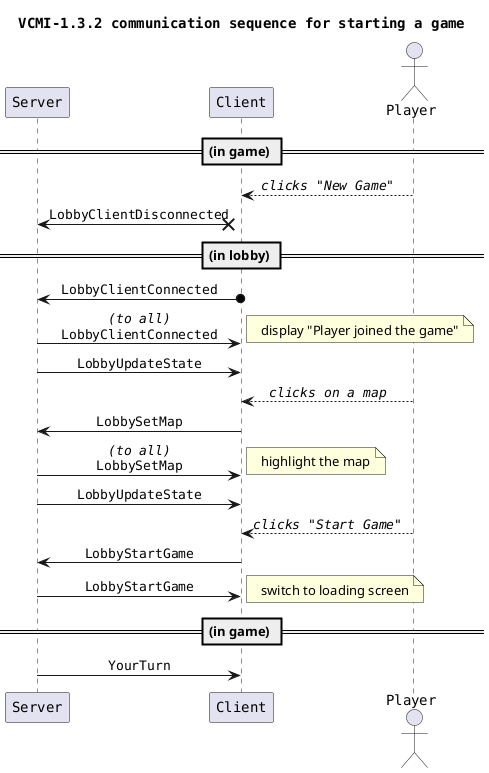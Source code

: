 
@startuml "vcmi-1.32-communication-sequence-loadgame"

title "VCMI-1.3.2 communication sequence for starting a game"

skinparam DefaultTextAlignment center
skinparam DefaultFontName monospaced
skinparam SequenceDividerFontName SansSerif
skinparam NoteFontName SansSerif

participant Server as server
participant Client as client
actor Player as player

== (in game) ==

player --> client : //clicks "New Game"//
client X-> server : LobbyClientDisconnected

== (in lobby) ==

' Savegame

client o-> server : LobbyClientConnected
server -> client : //(to all)//\nLobbyClientConnected
note right: display "Player joined the game"
server -> client : LobbyUpdateState

player --> client: //clicks on a map//

client -> server : LobbySetMap
server -> client : //(to all)//\nLobbySetMap
note right: highlight the map
server -> client : LobbyUpdateState

player --> client: //clicks "Start Game"//
client -> server : LobbyStartGame
server -> client : LobbyStartGame
note right: switch to loading screen

== (in game) ==
server -> client : YourTurn

@enduml
